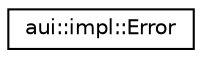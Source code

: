 digraph "Graphical Class Hierarchy"
{
 // LATEX_PDF_SIZE
  edge [fontname="Helvetica",fontsize="10",labelfontname="Helvetica",labelfontsize="10"];
  node [fontname="Helvetica",fontsize="10",shape=record];
  rankdir="LR";
  Node0 [label="aui::impl::Error",height=0.2,width=0.4,color="black", fillcolor="white", style="filled",URL="$structaui_1_1impl_1_1Error.html",tooltip=" "];
}
